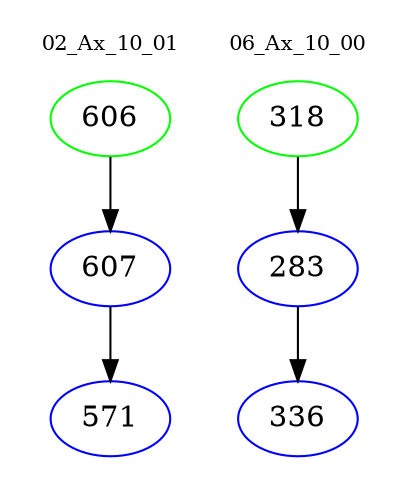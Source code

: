 digraph{
subgraph cluster_0 {
color = white
label = "02_Ax_10_01";
fontsize=10;
T0_606 [label="606", color="green"]
T0_606 -> T0_607 [color="black"]
T0_607 [label="607", color="blue"]
T0_607 -> T0_571 [color="black"]
T0_571 [label="571", color="blue"]
}
subgraph cluster_1 {
color = white
label = "06_Ax_10_00";
fontsize=10;
T1_318 [label="318", color="green"]
T1_318 -> T1_283 [color="black"]
T1_283 [label="283", color="blue"]
T1_283 -> T1_336 [color="black"]
T1_336 [label="336", color="blue"]
}
}

